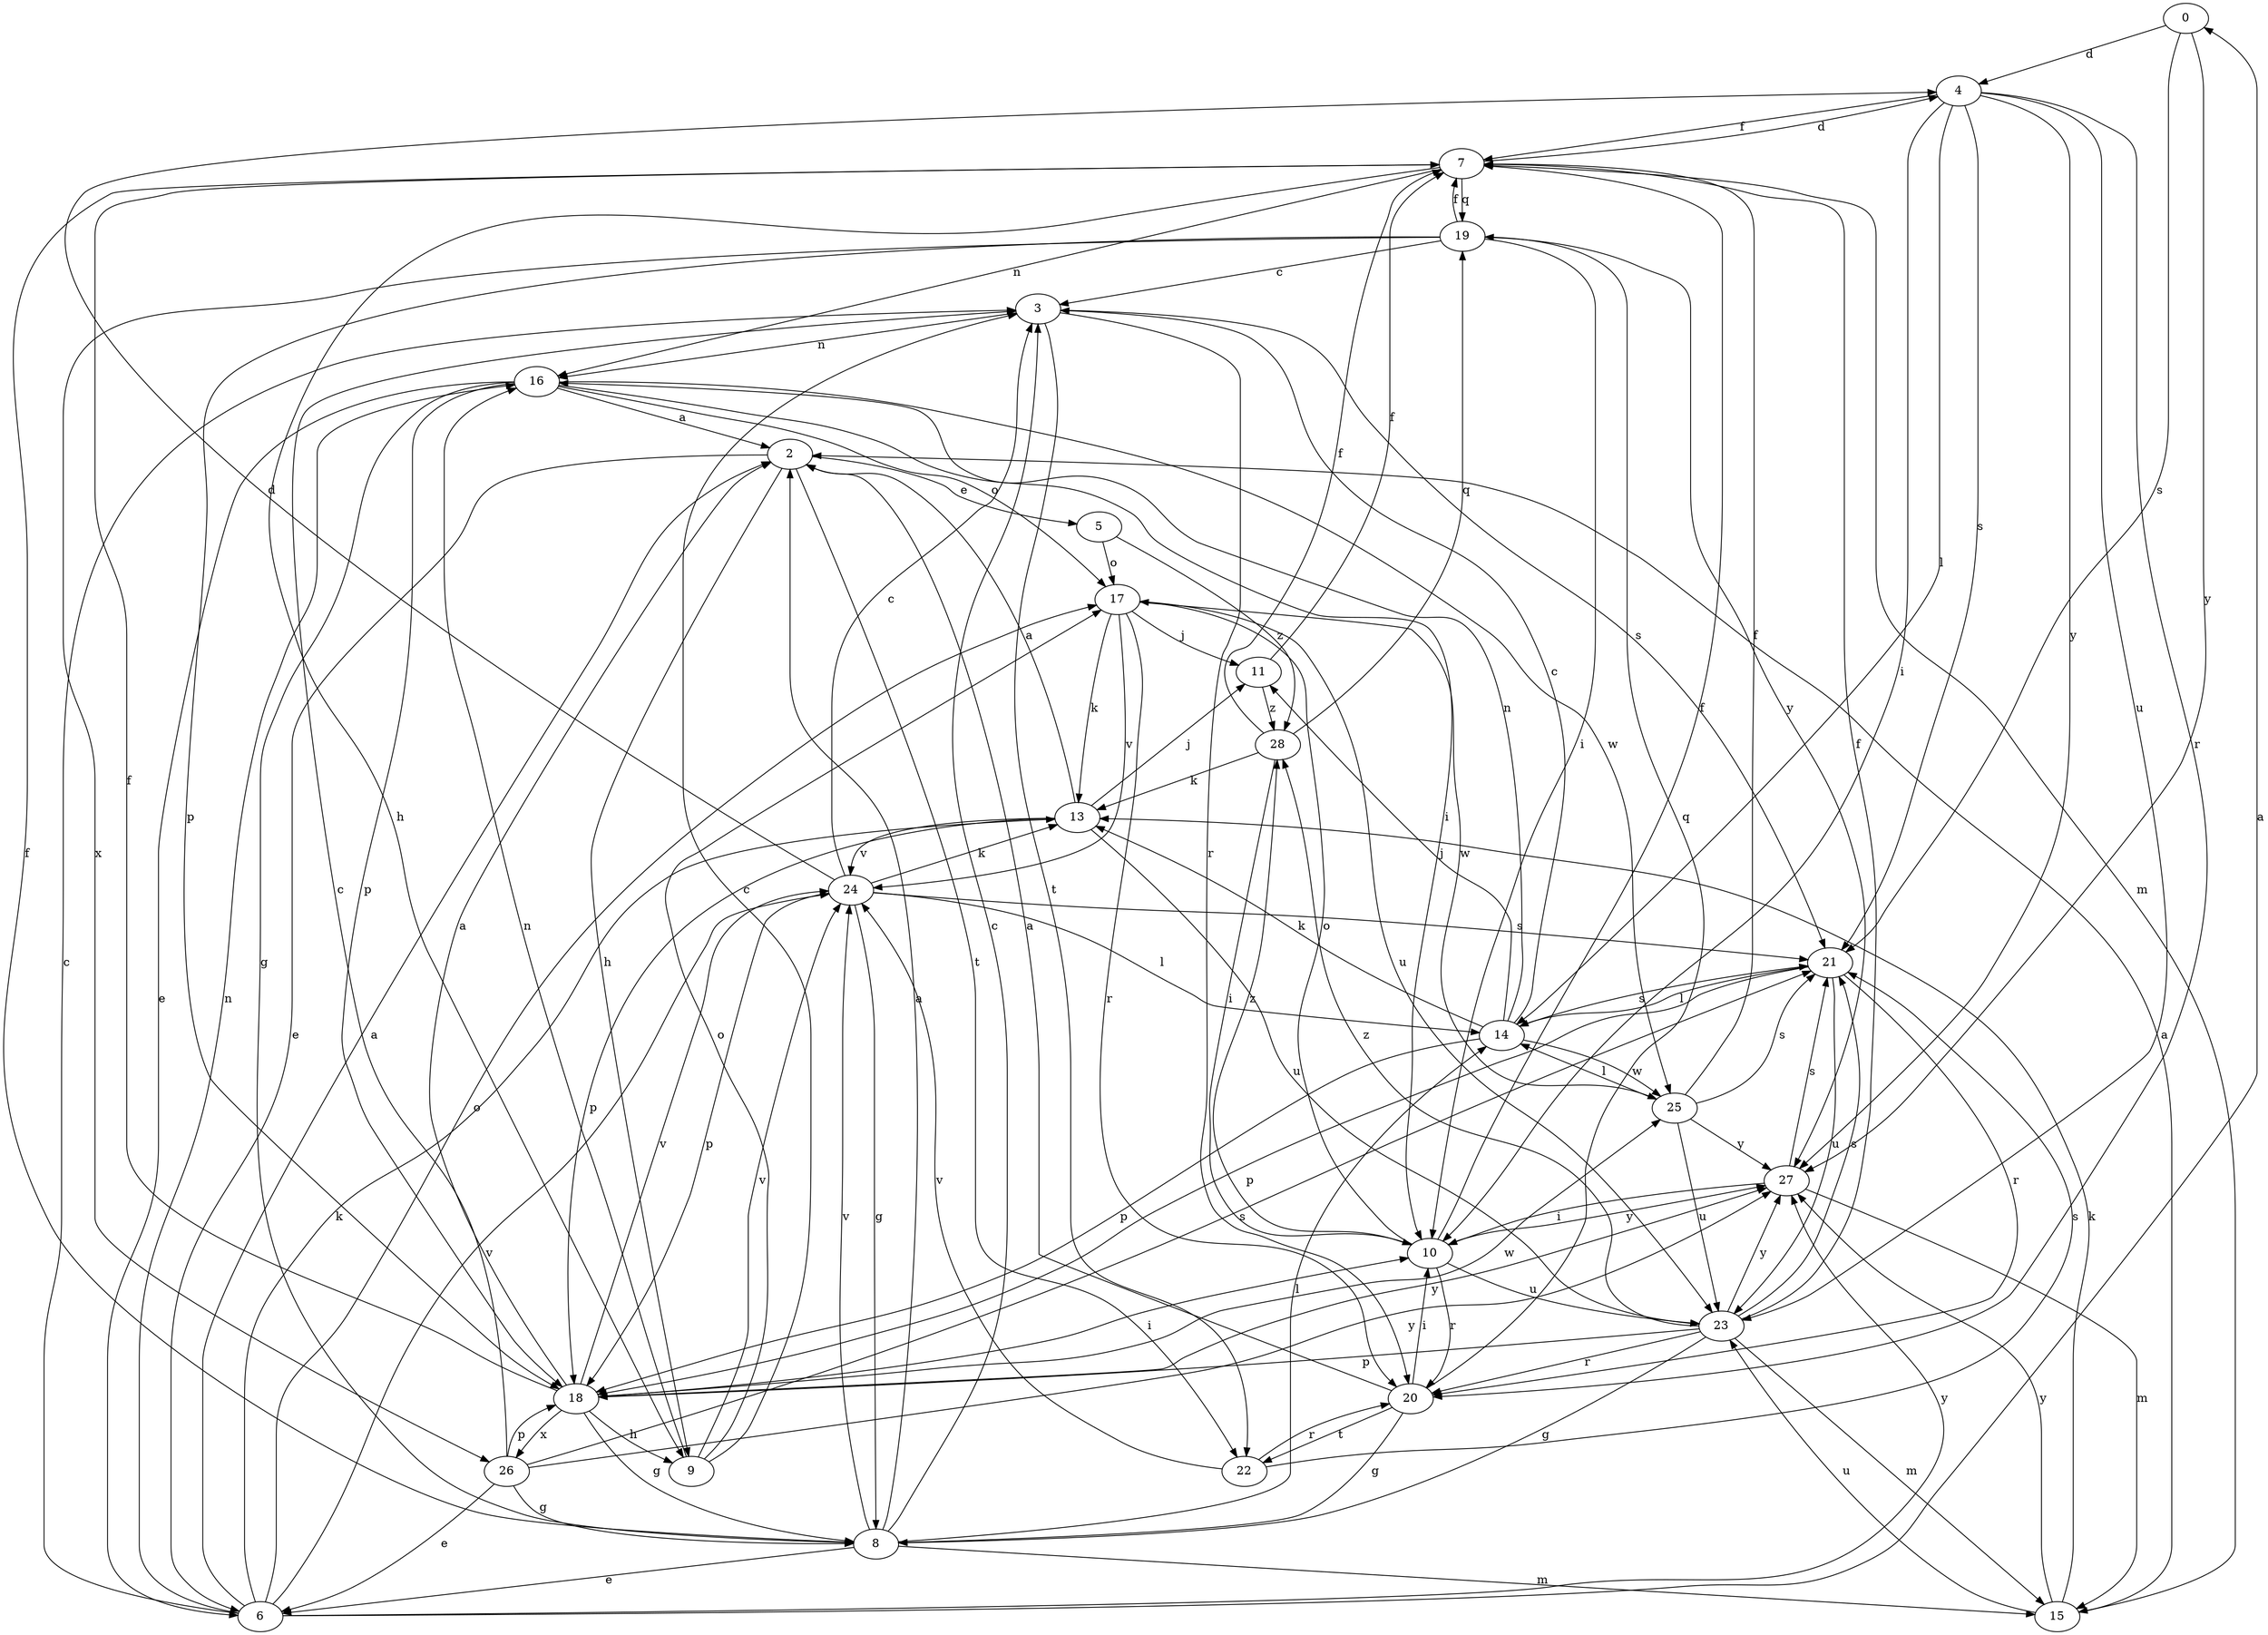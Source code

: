 strict digraph  {
0;
2;
3;
4;
5;
6;
7;
8;
9;
10;
11;
13;
14;
15;
16;
17;
18;
19;
20;
21;
22;
23;
24;
25;
26;
27;
28;
0 -> 4  [label=d];
0 -> 21  [label=s];
0 -> 27  [label=y];
2 -> 5  [label=e];
2 -> 6  [label=e];
2 -> 9  [label=h];
2 -> 22  [label=t];
3 -> 16  [label=n];
3 -> 20  [label=r];
3 -> 21  [label=s];
3 -> 22  [label=t];
4 -> 7  [label=f];
4 -> 10  [label=i];
4 -> 14  [label=l];
4 -> 20  [label=r];
4 -> 21  [label=s];
4 -> 23  [label=u];
4 -> 27  [label=y];
5 -> 17  [label=o];
5 -> 28  [label=z];
6 -> 0  [label=a];
6 -> 2  [label=a];
6 -> 3  [label=c];
6 -> 13  [label=k];
6 -> 16  [label=n];
6 -> 17  [label=o];
6 -> 24  [label=v];
6 -> 27  [label=y];
7 -> 4  [label=d];
7 -> 9  [label=h];
7 -> 15  [label=m];
7 -> 16  [label=n];
7 -> 19  [label=q];
8 -> 2  [label=a];
8 -> 3  [label=c];
8 -> 6  [label=e];
8 -> 7  [label=f];
8 -> 14  [label=l];
8 -> 15  [label=m];
8 -> 24  [label=v];
9 -> 3  [label=c];
9 -> 16  [label=n];
9 -> 17  [label=o];
9 -> 24  [label=v];
10 -> 7  [label=f];
10 -> 17  [label=o];
10 -> 20  [label=r];
10 -> 23  [label=u];
10 -> 27  [label=y];
10 -> 28  [label=z];
11 -> 7  [label=f];
11 -> 28  [label=z];
13 -> 2  [label=a];
13 -> 11  [label=j];
13 -> 18  [label=p];
13 -> 23  [label=u];
13 -> 24  [label=v];
14 -> 3  [label=c];
14 -> 11  [label=j];
14 -> 13  [label=k];
14 -> 16  [label=n];
14 -> 18  [label=p];
14 -> 21  [label=s];
14 -> 25  [label=w];
15 -> 2  [label=a];
15 -> 13  [label=k];
15 -> 23  [label=u];
15 -> 27  [label=y];
16 -> 2  [label=a];
16 -> 6  [label=e];
16 -> 8  [label=g];
16 -> 10  [label=i];
16 -> 17  [label=o];
16 -> 18  [label=p];
16 -> 25  [label=w];
17 -> 11  [label=j];
17 -> 13  [label=k];
17 -> 20  [label=r];
17 -> 23  [label=u];
17 -> 24  [label=v];
17 -> 25  [label=w];
18 -> 2  [label=a];
18 -> 7  [label=f];
18 -> 8  [label=g];
18 -> 9  [label=h];
18 -> 10  [label=i];
18 -> 24  [label=v];
18 -> 25  [label=w];
18 -> 26  [label=x];
18 -> 27  [label=y];
19 -> 3  [label=c];
19 -> 7  [label=f];
19 -> 10  [label=i];
19 -> 18  [label=p];
19 -> 26  [label=x];
19 -> 27  [label=y];
20 -> 2  [label=a];
20 -> 8  [label=g];
20 -> 10  [label=i];
20 -> 19  [label=q];
20 -> 22  [label=t];
21 -> 14  [label=l];
21 -> 18  [label=p];
21 -> 20  [label=r];
21 -> 23  [label=u];
22 -> 20  [label=r];
22 -> 21  [label=s];
22 -> 24  [label=v];
23 -> 7  [label=f];
23 -> 8  [label=g];
23 -> 15  [label=m];
23 -> 18  [label=p];
23 -> 20  [label=r];
23 -> 21  [label=s];
23 -> 27  [label=y];
23 -> 28  [label=z];
24 -> 3  [label=c];
24 -> 4  [label=d];
24 -> 8  [label=g];
24 -> 13  [label=k];
24 -> 14  [label=l];
24 -> 18  [label=p];
24 -> 21  [label=s];
25 -> 7  [label=f];
25 -> 14  [label=l];
25 -> 21  [label=s];
25 -> 23  [label=u];
25 -> 27  [label=y];
26 -> 3  [label=c];
26 -> 6  [label=e];
26 -> 8  [label=g];
26 -> 18  [label=p];
26 -> 21  [label=s];
26 -> 27  [label=y];
27 -> 10  [label=i];
27 -> 15  [label=m];
27 -> 21  [label=s];
28 -> 7  [label=f];
28 -> 10  [label=i];
28 -> 13  [label=k];
28 -> 19  [label=q];
}
